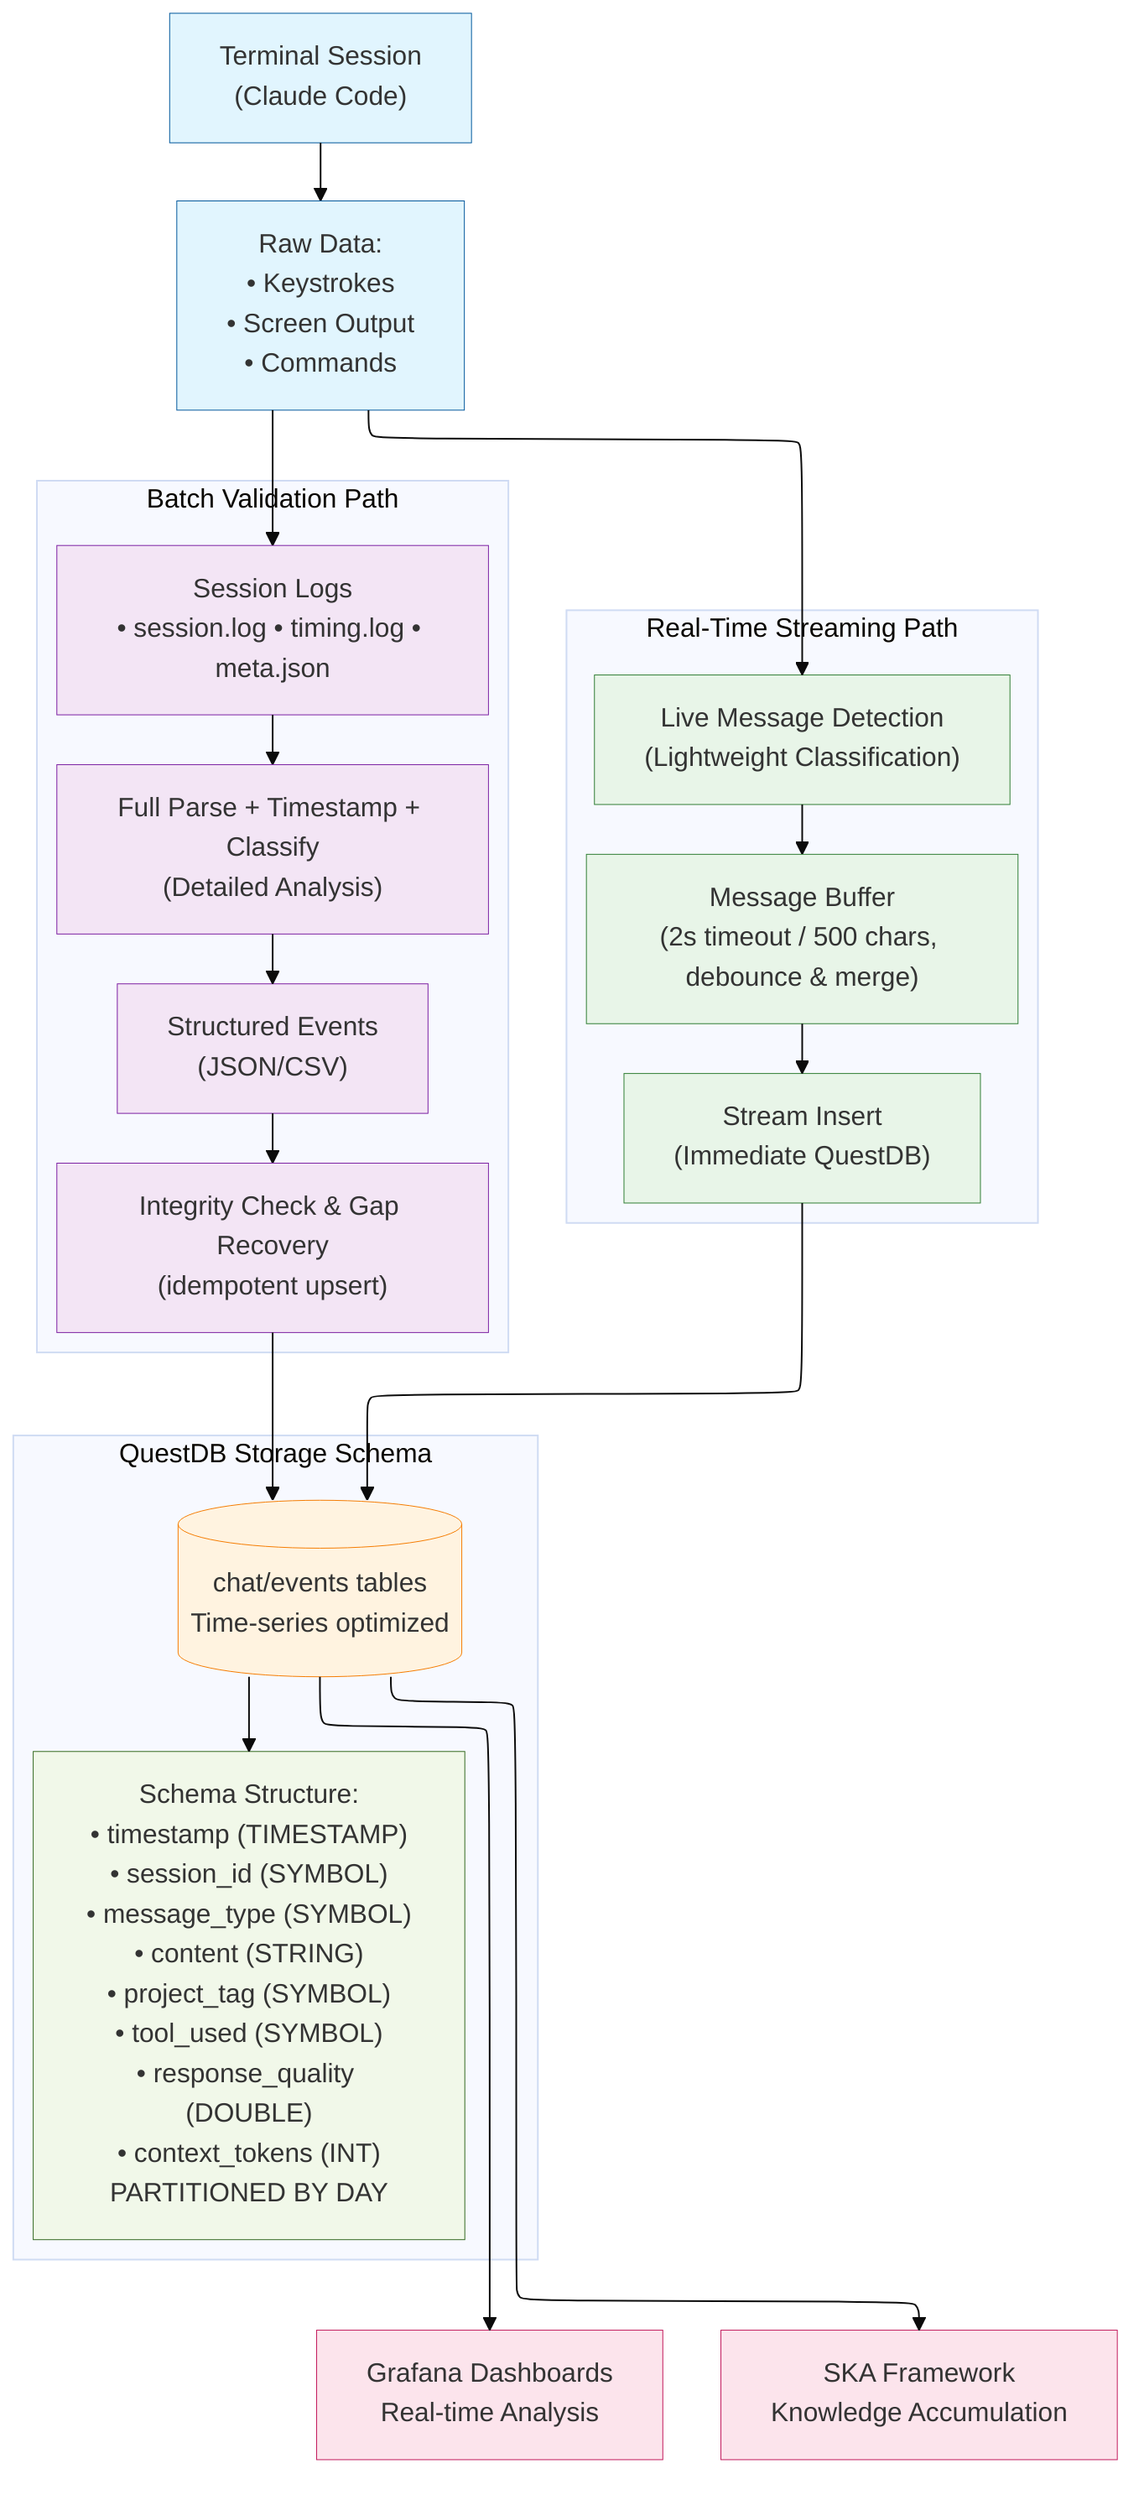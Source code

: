 ---
config:
  look: classic
  theme: base
  layout: elk
---
flowchart TD
    %% Input Layer
    terminal["Terminal Session<br/>(Claude Code)"]
    raw["Raw Data:<br/>• Keystrokes<br/>• Screen Output<br/>• Commands"]
    
    %% Dual Processing Paths
    subgraph "Real-Time Streaming Path"
        direction TB
        realtime_detect["Live Message Detection<br/>(Lightweight Classification)"]
        message_buffer["Message Buffer<br/>(2s timeout / 500 chars, debounce & merge)"]
        stream_insert["Stream Insert<br/>(Immediate QuestDB)"]
    end
    
    subgraph "Batch Validation Path"
        direction TB
        logs["Session Logs<br/>• session.log • timing.log • meta.json"]
        parser["Full Parse + Timestamp + Classify<br/>(Detailed Analysis)"]
        events["Structured Events<br/>(JSON/CSV)"]
        validate["Integrity Check & Gap Recovery<br/>(idempotent upsert)"]
    end
    
    %% Database Schema
    subgraph "QuestDB Storage Schema"
        direction TB
        questdb[("chat/events tables<br/>Time-series optimized")]
        schema["Schema Structure:<br/>• timestamp (TIMESTAMP)<br/>• session_id (SYMBOL)<br/>• message_type (SYMBOL)<br/>• content (STRING)<br/>• project_tag (SYMBOL)<br/>• tool_used (SYMBOL)<br/>• response_quality (DOUBLE)<br/>• context_tokens (INT)<br/>PARTITIONED BY DAY"]
    end
    
    %% Intelligence Layer
    grafana["Grafana Dashboards<br/>Real-time Analysis"]
    ska["SKA Framework<br/>Knowledge Accumulation"]
    
    %% Flow Connections
    terminal --> raw
    raw --> realtime_detect
    raw --> logs
    
    %% Real-time path
    realtime_detect --> message_buffer
    message_buffer --> stream_insert
    stream_insert --> questdb
    
    %% Batch validation path  
    logs --> parser
    parser --> events
    events --> validate
    validate --> questdb
    
    %% Schema connection
    questdb --> schema
    
    %% Intelligence layer
    questdb --> grafana
    questdb --> ska
    
    %% Styling
    classDef input fill:#e1f5fe,stroke:#01579b,stroke-width:0.5px
    classDef realtime fill:#e8f5e8,stroke:#2e7d32,stroke-width:0.5px
    classDef batch fill:#f3e5f5,stroke:#7b1fa2,stroke-width:0.5px
    classDef storage fill:#fff3e0,stroke:#f57c00,stroke-width:0.5px
    classDef schema fill:#f1f8e9,stroke:#33691e,stroke-width:0.5px
    classDef intelligence fill:#fce4ec,stroke:#c2185b,stroke-width:0.5px
    
    class terminal,raw input
    class realtime_detect,message_buffer,stream_insert realtime
    class logs,parser,events,validate batch
    class questdb storage
    class schema schema
    class grafana,ska intelligence